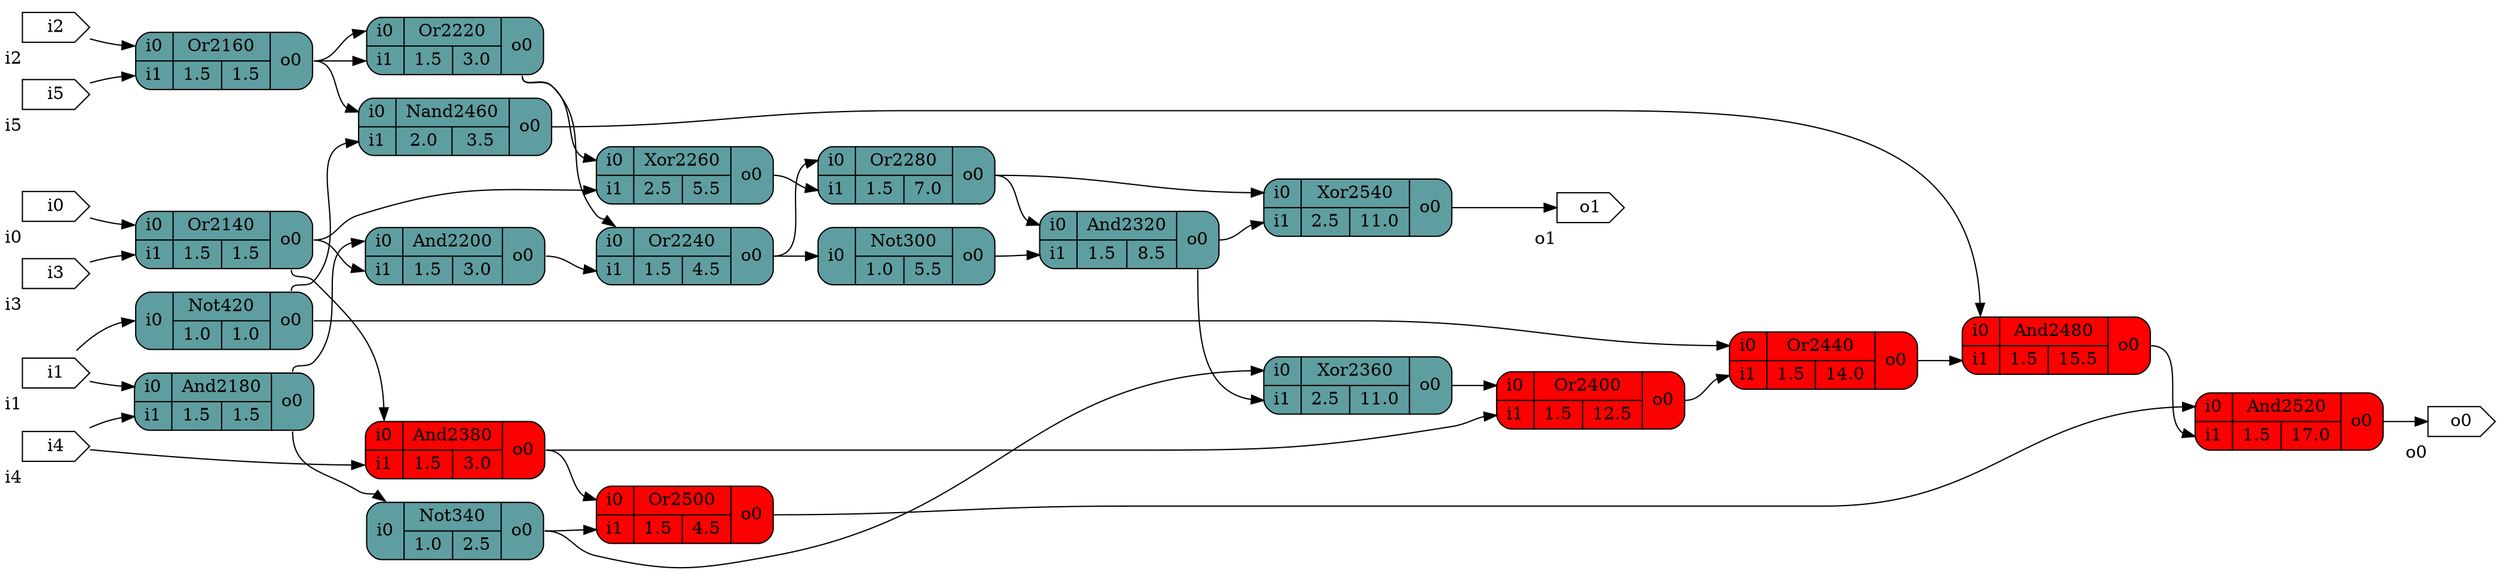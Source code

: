 digraph test {
		graph [rankdir = LR];
		Or2140[shape=record; style="rounded,filled"; fillcolor=cadetblue; label="{{<i0>i0|<i1>i1}|{Or2140|{1.5|1.5}}|{<o0>o0}}"]
		Or2160[shape=record; style="rounded,filled"; fillcolor=cadetblue; label="{{<i0>i0|<i1>i1}|{Or2160|{1.5|1.5}}|{<o0>o0}}"]
		And2180[shape=record; style="rounded,filled"; fillcolor=cadetblue; label="{{<i0>i0|<i1>i1}|{And2180|{1.5|1.5}}|{<o0>o0}}"]
		And2200[shape=record; style="rounded,filled"; fillcolor=cadetblue; label="{{<i0>i0|<i1>i1}|{And2200|{1.5|3.0}}|{<o0>o0}}"]
		Or2220[shape=record; style="rounded,filled"; fillcolor=cadetblue; label="{{<i0>i0|<i1>i1}|{Or2220|{1.5|3.0}}|{<o0>o0}}"]
		Or2240[shape=record; style="rounded,filled"; fillcolor=cadetblue; label="{{<i0>i0|<i1>i1}|{Or2240|{1.5|4.5}}|{<o0>o0}}"]
		Xor2260[shape=record; style="rounded,filled"; fillcolor=cadetblue; label="{{<i0>i0|<i1>i1}|{Xor2260|{2.5|5.5}}|{<o0>o0}}"]
		Or2280[shape=record; style="rounded,filled"; fillcolor=cadetblue; label="{{<i0>i0|<i1>i1}|{Or2280|{1.5|7.0}}|{<o0>o0}}"]
		Not300[shape=record; style="rounded,filled"; fillcolor=cadetblue; label="{{<i0>i0}|{Not300|{1.0|5.5}}|{<o0>o0}}"]
		And2320[shape=record; style="rounded,filled"; fillcolor=cadetblue; label="{{<i0>i0|<i1>i1}|{And2320|{1.5|8.5}}|{<o0>o0}}"]
		Not340[shape=record; style="rounded,filled"; fillcolor=cadetblue; label="{{<i0>i0}|{Not340|{1.0|2.5}}|{<o0>o0}}"]
		Xor2360[shape=record; style="rounded,filled"; fillcolor=cadetblue; label="{{<i0>i0|<i1>i1}|{Xor2360|{2.5|11.0}}|{<o0>o0}}"]
		And2380[shape=record; style="rounded,filled"; fillcolor=red; label="{{<i0>i0|<i1>i1}|{And2380|{1.5|3.0}}|{<o0>o0}}"]
		Or2400[shape=record; style="rounded,filled"; fillcolor=red; label="{{<i0>i0|<i1>i1}|{Or2400|{1.5|12.5}}|{<o0>o0}}"]
		Not420[shape=record; style="rounded,filled"; fillcolor=cadetblue; label="{{<i0>i0}|{Not420|{1.0|1.0}}|{<o0>o0}}"]
		Or2440[shape=record; style="rounded,filled"; fillcolor=red; label="{{<i0>i0|<i1>i1}|{Or2440|{1.5|14.0}}|{<o0>o0}}"]
		Nand2460[shape=record; style="rounded,filled"; fillcolor=cadetblue; label="{{<i0>i0|<i1>i1}|{Nand2460|{2.0|3.5}}|{<o0>o0}}"]
		And2480[shape=record; style="rounded,filled"; fillcolor=red; label="{{<i0>i0|<i1>i1}|{And2480|{1.5|15.5}}|{<o0>o0}}"]
		Or2500[shape=record; style="rounded,filled"; fillcolor=red; label="{{<i0>i0|<i1>i1}|{Or2500|{1.5|4.5}}|{<o0>o0}}"]
		And2520[shape=record; style="rounded,filled"; fillcolor=red; label="{{<i0>i0|<i1>i1}|{And2520|{1.5|17.0}}|{<o0>o0}}"]
		Xor2540[shape=record; style="rounded,filled"; fillcolor=cadetblue; label="{{<i0>i0|<i1>i1}|{Xor2540|{2.5|11.0}}|{<o0>o0}}"]
		i0[shape=cds,xlabel="i0"]
		i1[shape=cds,xlabel="i1"]
		i2[shape=cds,xlabel="i2"]
		i3[shape=cds,xlabel="i3"]
		i4[shape=cds,xlabel="i4"]
		i5[shape=cds,xlabel="i5"]
		o0[shape=cds,xlabel="o0"]
		o1[shape=cds,xlabel="o1"]
		i0 -> Or2140:i0;
		i1 -> And2180:i0;
		i1 -> Not420:i0;
		i2 -> Or2160:i0;
		i3 -> Or2140:i1;
		i4 -> And2180:i1;
		i4 -> And2380:i1;
		i5 -> Or2160:i1;
		Or2140:o0 -> And2200:i1;
		Or2140:o0 -> Xor2260:i1;
		Or2140:o0 -> And2380:i0;
		Or2160:o0 -> Or2220:i0;
		Or2160:o0 -> Or2220:i1;
		Or2160:o0 -> Nand2460:i0;
		And2180:o0 -> And2200:i0;
		And2180:o0 -> Not340:i0;
		And2200:o0 -> Or2240:i1;
		Or2220:o0 -> Or2240:i0;
		Or2220:o0 -> Xor2260:i0;
		Or2240:o0 -> Or2280:i0;
		Or2240:o0 -> Not300:i0;
		Xor2260:o0 -> Or2280:i1;
		Or2280:o0 -> And2320:i0;
		Or2280:o0 -> Xor2540:i0;
		Not300:o0 -> And2320:i1;
		And2320:o0 -> Xor2360:i1;
		And2320:o0 -> Xor2540:i1;
		Not340:o0 -> Xor2360:i0;
		Not340:o0 -> Or2500:i1;
		Xor2360:o0 -> Or2400:i0;
		And2380:o0 -> Or2400:i1;
		And2380:o0 -> Or2500:i0;
		Or2400:o0 -> Or2440:i1;
		Not420:o0 -> Or2440:i0;
		Not420:o0 -> Nand2460:i1;
		Or2440:o0 -> And2480:i1;
		Nand2460:o0 -> And2480:i0;
		And2480:o0 -> And2520:i1;
		Or2500:o0 -> And2520:i0;
		And2520:o0 -> o0;
		Xor2540:o0 -> o1;
}
